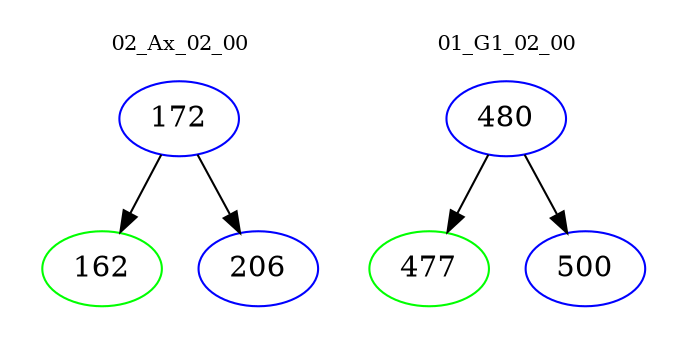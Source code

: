 digraph{
subgraph cluster_0 {
color = white
label = "02_Ax_02_00";
fontsize=10;
T0_172 [label="172", color="blue"]
T0_172 -> T0_162 [color="black"]
T0_162 [label="162", color="green"]
T0_172 -> T0_206 [color="black"]
T0_206 [label="206", color="blue"]
}
subgraph cluster_1 {
color = white
label = "01_G1_02_00";
fontsize=10;
T1_480 [label="480", color="blue"]
T1_480 -> T1_477 [color="black"]
T1_477 [label="477", color="green"]
T1_480 -> T1_500 [color="black"]
T1_500 [label="500", color="blue"]
}
}

